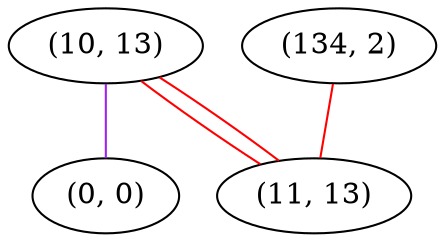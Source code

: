 graph "" {
"(10, 13)";
"(134, 2)";
"(0, 0)";
"(11, 13)";
"(10, 13)" -- "(0, 0)"  [color=purple, key=0, weight=4];
"(10, 13)" -- "(11, 13)"  [color=red, key=0, weight=1];
"(10, 13)" -- "(11, 13)"  [color=red, key=1, weight=1];
"(134, 2)" -- "(11, 13)"  [color=red, key=0, weight=1];
}
